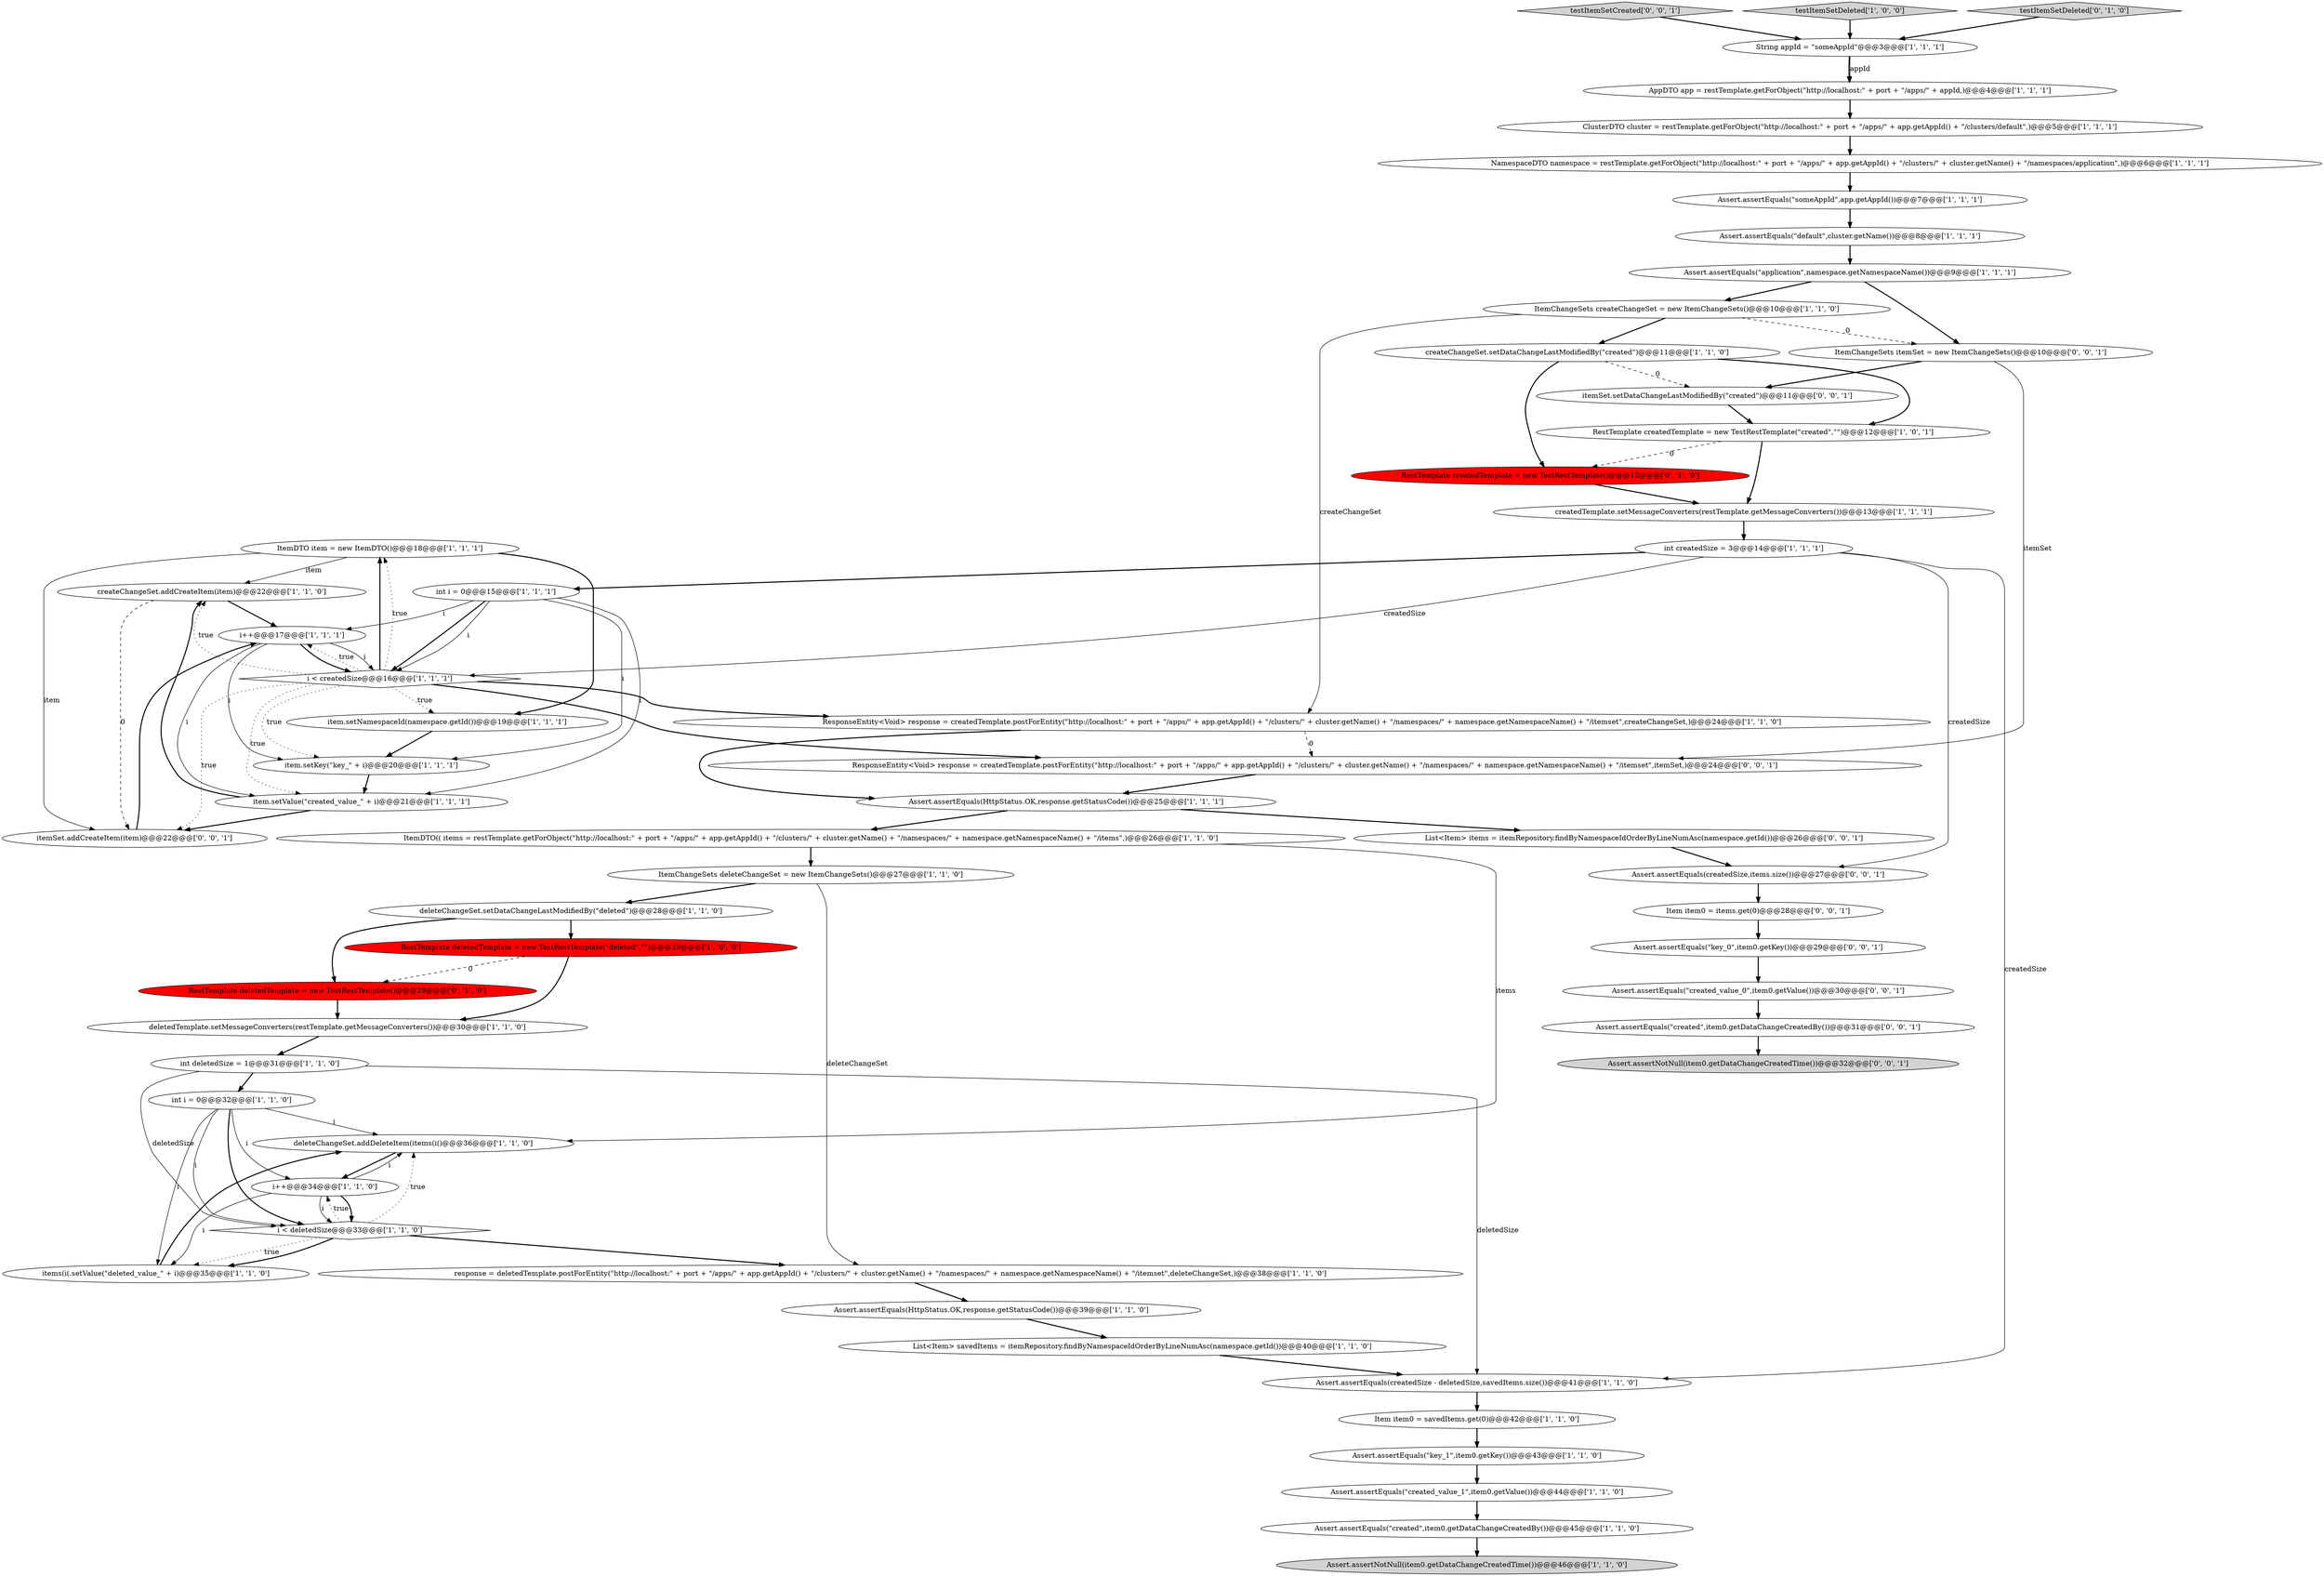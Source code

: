 digraph {
3 [style = filled, label = "ItemDTO item = new ItemDTO()@@@18@@@['1', '1', '1']", fillcolor = white, shape = ellipse image = "AAA0AAABBB1BBB"];
0 [style = filled, label = "createChangeSet.setDataChangeLastModifiedBy(\"created\")@@@11@@@['1', '1', '0']", fillcolor = white, shape = ellipse image = "AAA0AAABBB1BBB"];
14 [style = filled, label = "item.setValue(\"created_value_\" + i)@@@21@@@['1', '1', '1']", fillcolor = white, shape = ellipse image = "AAA0AAABBB1BBB"];
24 [style = filled, label = "Assert.assertEquals(HttpStatus.OK,response.getStatusCode())@@@39@@@['1', '1', '0']", fillcolor = white, shape = ellipse image = "AAA0AAABBB1BBB"];
35 [style = filled, label = "i < createdSize@@@16@@@['1', '1', '1']", fillcolor = white, shape = diamond image = "AAA0AAABBB1BBB"];
36 [style = filled, label = "deleteChangeSet.setDataChangeLastModifiedBy(\"deleted\")@@@28@@@['1', '1', '0']", fillcolor = white, shape = ellipse image = "AAA0AAABBB1BBB"];
51 [style = filled, label = "Assert.assertEquals(\"created_value_0\",item0.getValue())@@@30@@@['0', '0', '1']", fillcolor = white, shape = ellipse image = "AAA0AAABBB3BBB"];
18 [style = filled, label = "NamespaceDTO namespace = restTemplate.getForObject(\"http://localhost:\" + port + \"/apps/\" + app.getAppId() + \"/clusters/\" + cluster.getName() + \"/namespaces/application\",)@@@6@@@['1', '1', '1']", fillcolor = white, shape = ellipse image = "AAA0AAABBB1BBB"];
31 [style = filled, label = "int createdSize = 3@@@14@@@['1', '1', '1']", fillcolor = white, shape = ellipse image = "AAA0AAABBB1BBB"];
55 [style = filled, label = "Assert.assertEquals(\"key_0\",item0.getKey())@@@29@@@['0', '0', '1']", fillcolor = white, shape = ellipse image = "AAA0AAABBB3BBB"];
30 [style = filled, label = "RestTemplate createdTemplate = new TestRestTemplate(\"created\",\"\")@@@12@@@['1', '0', '1']", fillcolor = white, shape = ellipse image = "AAA0AAABBB1BBB"];
53 [style = filled, label = "Item item0 = items.get(0)@@@28@@@['0', '0', '1']", fillcolor = white, shape = ellipse image = "AAA0AAABBB3BBB"];
7 [style = filled, label = "createdTemplate.setMessageConverters(restTemplate.getMessageConverters())@@@13@@@['1', '1', '1']", fillcolor = white, shape = ellipse image = "AAA0AAABBB1BBB"];
56 [style = filled, label = "Assert.assertEquals(createdSize,items.size())@@@27@@@['0', '0', '1']", fillcolor = white, shape = ellipse image = "AAA0AAABBB3BBB"];
29 [style = filled, label = "Assert.assertEquals(\"default\",cluster.getName())@@@8@@@['1', '1', '1']", fillcolor = white, shape = ellipse image = "AAA0AAABBB1BBB"];
27 [style = filled, label = "createChangeSet.addCreateItem(item)@@@22@@@['1', '1', '0']", fillcolor = white, shape = ellipse image = "AAA0AAABBB1BBB"];
41 [style = filled, label = "Assert.assertEquals(\"application\",namespace.getNamespaceName())@@@9@@@['1', '1', '1']", fillcolor = white, shape = ellipse image = "AAA0AAABBB1BBB"];
23 [style = filled, label = "Assert.assertEquals(\"created\",item0.getDataChangeCreatedBy())@@@45@@@['1', '1', '0']", fillcolor = white, shape = ellipse image = "AAA0AAABBB1BBB"];
43 [style = filled, label = "RestTemplate createdTemplate = new TestRestTemplate()@@@12@@@['0', '1', '0']", fillcolor = red, shape = ellipse image = "AAA1AAABBB2BBB"];
22 [style = filled, label = "Assert.assertEquals(\"key_1\",item0.getKey())@@@43@@@['1', '1', '0']", fillcolor = white, shape = ellipse image = "AAA0AAABBB1BBB"];
16 [style = filled, label = "List<Item> savedItems = itemRepository.findByNamespaceIdOrderByLineNumAsc(namespace.getId())@@@40@@@['1', '1', '0']", fillcolor = white, shape = ellipse image = "AAA0AAABBB1BBB"];
50 [style = filled, label = "ResponseEntity<Void> response = createdTemplate.postForEntity(\"http://localhost:\" + port + \"/apps/\" + app.getAppId() + \"/clusters/\" + cluster.getName() + \"/namespaces/\" + namespace.getNamespaceName() + \"/itemset\",itemSet,)@@@24@@@['0', '0', '1']", fillcolor = white, shape = ellipse image = "AAA0AAABBB3BBB"];
12 [style = filled, label = "response = deletedTemplate.postForEntity(\"http://localhost:\" + port + \"/apps/\" + app.getAppId() + \"/clusters/\" + cluster.getName() + \"/namespaces/\" + namespace.getNamespaceName() + \"/itemset\",deleteChangeSet,)@@@38@@@['1', '1', '0']", fillcolor = white, shape = ellipse image = "AAA0AAABBB1BBB"];
11 [style = filled, label = "ResponseEntity<Void> response = createdTemplate.postForEntity(\"http://localhost:\" + port + \"/apps/\" + app.getAppId() + \"/clusters/\" + cluster.getName() + \"/namespaces/\" + namespace.getNamespaceName() + \"/itemset\",createChangeSet,)@@@24@@@['1', '1', '0']", fillcolor = white, shape = ellipse image = "AAA0AAABBB1BBB"];
28 [style = filled, label = "deleteChangeSet.addDeleteItem(items(i()@@@36@@@['1', '1', '0']", fillcolor = white, shape = ellipse image = "AAA0AAABBB1BBB"];
32 [style = filled, label = "Assert.assertEquals(createdSize - deletedSize,savedItems.size())@@@41@@@['1', '1', '0']", fillcolor = white, shape = ellipse image = "AAA0AAABBB1BBB"];
48 [style = filled, label = "testItemSetCreated['0', '0', '1']", fillcolor = lightgray, shape = diamond image = "AAA0AAABBB3BBB"];
17 [style = filled, label = "testItemSetDeleted['1', '0', '0']", fillcolor = lightgray, shape = diamond image = "AAA0AAABBB1BBB"];
26 [style = filled, label = "Item item0 = savedItems.get(0)@@@42@@@['1', '1', '0']", fillcolor = white, shape = ellipse image = "AAA0AAABBB1BBB"];
46 [style = filled, label = "Assert.assertEquals(\"created\",item0.getDataChangeCreatedBy())@@@31@@@['0', '0', '1']", fillcolor = white, shape = ellipse image = "AAA0AAABBB3BBB"];
13 [style = filled, label = "i < deletedSize@@@33@@@['1', '1', '0']", fillcolor = white, shape = diamond image = "AAA0AAABBB1BBB"];
6 [style = filled, label = "int i = 0@@@32@@@['1', '1', '0']", fillcolor = white, shape = ellipse image = "AAA0AAABBB1BBB"];
20 [style = filled, label = "ItemChangeSets createChangeSet = new ItemChangeSets()@@@10@@@['1', '1', '0']", fillcolor = white, shape = ellipse image = "AAA0AAABBB1BBB"];
33 [style = filled, label = "ItemChangeSets deleteChangeSet = new ItemChangeSets()@@@27@@@['1', '1', '0']", fillcolor = white, shape = ellipse image = "AAA0AAABBB1BBB"];
49 [style = filled, label = "Assert.assertNotNull(item0.getDataChangeCreatedTime())@@@32@@@['0', '0', '1']", fillcolor = lightgray, shape = ellipse image = "AAA0AAABBB3BBB"];
42 [style = filled, label = "Assert.assertEquals(\"created_value_1\",item0.getValue())@@@44@@@['1', '1', '0']", fillcolor = white, shape = ellipse image = "AAA0AAABBB1BBB"];
25 [style = filled, label = "Assert.assertEquals(HttpStatus.OK,response.getStatusCode())@@@25@@@['1', '1', '1']", fillcolor = white, shape = ellipse image = "AAA0AAABBB1BBB"];
37 [style = filled, label = "i++@@@34@@@['1', '1', '0']", fillcolor = white, shape = ellipse image = "AAA0AAABBB1BBB"];
5 [style = filled, label = "item.setKey(\"key_\" + i)@@@20@@@['1', '1', '1']", fillcolor = white, shape = ellipse image = "AAA0AAABBB1BBB"];
2 [style = filled, label = "int i = 0@@@15@@@['1', '1', '1']", fillcolor = white, shape = ellipse image = "AAA0AAABBB1BBB"];
15 [style = filled, label = "items(i(.setValue(\"deleted_value_\" + i)@@@35@@@['1', '1', '0']", fillcolor = white, shape = ellipse image = "AAA0AAABBB1BBB"];
54 [style = filled, label = "List<Item> items = itemRepository.findByNamespaceIdOrderByLineNumAsc(namespace.getId())@@@26@@@['0', '0', '1']", fillcolor = white, shape = ellipse image = "AAA0AAABBB3BBB"];
45 [style = filled, label = "RestTemplate deletedTemplate = new TestRestTemplate()@@@29@@@['0', '1', '0']", fillcolor = red, shape = ellipse image = "AAA1AAABBB2BBB"];
9 [style = filled, label = "RestTemplate deletedTemplate = new TestRestTemplate(\"deleted\",\"\")@@@29@@@['1', '0', '0']", fillcolor = red, shape = ellipse image = "AAA1AAABBB1BBB"];
44 [style = filled, label = "testItemSetDeleted['0', '1', '0']", fillcolor = lightgray, shape = diamond image = "AAA0AAABBB2BBB"];
21 [style = filled, label = "Assert.assertEquals(\"someAppId\",app.getAppId())@@@7@@@['1', '1', '1']", fillcolor = white, shape = ellipse image = "AAA0AAABBB1BBB"];
10 [style = filled, label = "Assert.assertNotNull(item0.getDataChangeCreatedTime())@@@46@@@['1', '1', '0']", fillcolor = lightgray, shape = ellipse image = "AAA0AAABBB1BBB"];
39 [style = filled, label = "AppDTO app = restTemplate.getForObject(\"http://localhost:\" + port + \"/apps/\" + appId,)@@@4@@@['1', '1', '1']", fillcolor = white, shape = ellipse image = "AAA0AAABBB1BBB"];
34 [style = filled, label = "int deletedSize = 1@@@31@@@['1', '1', '0']", fillcolor = white, shape = ellipse image = "AAA0AAABBB1BBB"];
19 [style = filled, label = "deletedTemplate.setMessageConverters(restTemplate.getMessageConverters())@@@30@@@['1', '1', '0']", fillcolor = white, shape = ellipse image = "AAA0AAABBB1BBB"];
1 [style = filled, label = "i++@@@17@@@['1', '1', '1']", fillcolor = white, shape = ellipse image = "AAA0AAABBB1BBB"];
8 [style = filled, label = "ItemDTO(( items = restTemplate.getForObject(\"http://localhost:\" + port + \"/apps/\" + app.getAppId() + \"/clusters/\" + cluster.getName() + \"/namespaces/\" + namespace.getNamespaceName() + \"/items\",)@@@26@@@['1', '1', '0']", fillcolor = white, shape = ellipse image = "AAA0AAABBB1BBB"];
52 [style = filled, label = "itemSet.addCreateItem(item)@@@22@@@['0', '0', '1']", fillcolor = white, shape = ellipse image = "AAA0AAABBB3BBB"];
40 [style = filled, label = "ClusterDTO cluster = restTemplate.getForObject(\"http://localhost:\" + port + \"/apps/\" + app.getAppId() + \"/clusters/default\",)@@@5@@@['1', '1', '1']", fillcolor = white, shape = ellipse image = "AAA0AAABBB1BBB"];
57 [style = filled, label = "ItemChangeSets itemSet = new ItemChangeSets()@@@10@@@['0', '0', '1']", fillcolor = white, shape = ellipse image = "AAA0AAABBB3BBB"];
47 [style = filled, label = "itemSet.setDataChangeLastModifiedBy(\"created\")@@@11@@@['0', '0', '1']", fillcolor = white, shape = ellipse image = "AAA0AAABBB3BBB"];
38 [style = filled, label = "String appId = \"someAppId\"@@@3@@@['1', '1', '1']", fillcolor = white, shape = ellipse image = "AAA0AAABBB1BBB"];
4 [style = filled, label = "item.setNamespaceId(namespace.getId())@@@19@@@['1', '1', '1']", fillcolor = white, shape = ellipse image = "AAA0AAABBB1BBB"];
2->35 [style = bold, label=""];
52->1 [style = bold, label=""];
42->23 [style = bold, label=""];
0->30 [style = bold, label=""];
54->56 [style = bold, label=""];
13->28 [style = dotted, label="true"];
37->15 [style = solid, label="i"];
1->5 [style = solid, label="i"];
20->0 [style = bold, label=""];
55->51 [style = bold, label=""];
0->47 [style = dashed, label="0"];
7->31 [style = bold, label=""];
38->39 [style = bold, label=""];
20->11 [style = solid, label="createChangeSet"];
6->13 [style = solid, label="i"];
41->20 [style = bold, label=""];
3->4 [style = bold, label=""];
26->22 [style = bold, label=""];
31->32 [style = solid, label="createdSize"];
3->52 [style = solid, label="item"];
17->38 [style = bold, label=""];
37->13 [style = solid, label="i"];
35->1 [style = dotted, label="true"];
8->28 [style = solid, label="items"];
33->12 [style = solid, label="deleteChangeSet"];
35->50 [style = bold, label=""];
13->37 [style = dotted, label="true"];
13->15 [style = dotted, label="true"];
56->53 [style = bold, label=""];
11->25 [style = bold, label=""];
19->34 [style = bold, label=""];
28->37 [style = bold, label=""];
36->9 [style = bold, label=""];
31->35 [style = solid, label="createdSize"];
31->56 [style = solid, label="createdSize"];
1->14 [style = solid, label="i"];
31->2 [style = bold, label=""];
1->35 [style = bold, label=""];
16->32 [style = bold, label=""];
9->45 [style = dashed, label="0"];
32->26 [style = bold, label=""];
44->38 [style = bold, label=""];
21->29 [style = bold, label=""];
13->12 [style = bold, label=""];
20->57 [style = dashed, label="0"];
30->7 [style = bold, label=""];
2->14 [style = solid, label="i"];
2->1 [style = solid, label="i"];
34->32 [style = solid, label="deletedSize"];
33->36 [style = bold, label=""];
37->28 [style = solid, label="i"];
57->50 [style = solid, label="itemSet"];
23->10 [style = bold, label=""];
14->52 [style = bold, label=""];
6->15 [style = solid, label="i"];
13->15 [style = bold, label=""];
37->13 [style = bold, label=""];
2->5 [style = solid, label="i"];
6->37 [style = solid, label="i"];
35->14 [style = dotted, label="true"];
22->42 [style = bold, label=""];
8->33 [style = bold, label=""];
35->3 [style = bold, label=""];
6->28 [style = solid, label="i"];
38->39 [style = solid, label="appId"];
0->43 [style = bold, label=""];
12->24 [style = bold, label=""];
1->35 [style = solid, label="i"];
43->7 [style = bold, label=""];
34->13 [style = solid, label="deletedSize"];
15->28 [style = bold, label=""];
39->40 [style = bold, label=""];
6->13 [style = bold, label=""];
3->27 [style = solid, label="item"];
9->19 [style = bold, label=""];
14->27 [style = bold, label=""];
18->21 [style = bold, label=""];
57->47 [style = bold, label=""];
4->5 [style = bold, label=""];
25->54 [style = bold, label=""];
35->4 [style = dotted, label="true"];
53->55 [style = bold, label=""];
2->35 [style = solid, label="i"];
27->1 [style = bold, label=""];
35->52 [style = dotted, label="true"];
35->5 [style = dotted, label="true"];
29->41 [style = bold, label=""];
35->3 [style = dotted, label="true"];
46->49 [style = bold, label=""];
11->50 [style = dashed, label="0"];
40->18 [style = bold, label=""];
5->14 [style = bold, label=""];
30->43 [style = dashed, label="0"];
41->57 [style = bold, label=""];
51->46 [style = bold, label=""];
47->30 [style = bold, label=""];
50->25 [style = bold, label=""];
24->16 [style = bold, label=""];
35->27 [style = dotted, label="true"];
48->38 [style = bold, label=""];
45->19 [style = bold, label=""];
34->6 [style = bold, label=""];
25->8 [style = bold, label=""];
27->52 [style = dashed, label="0"];
36->45 [style = bold, label=""];
35->11 [style = bold, label=""];
}
